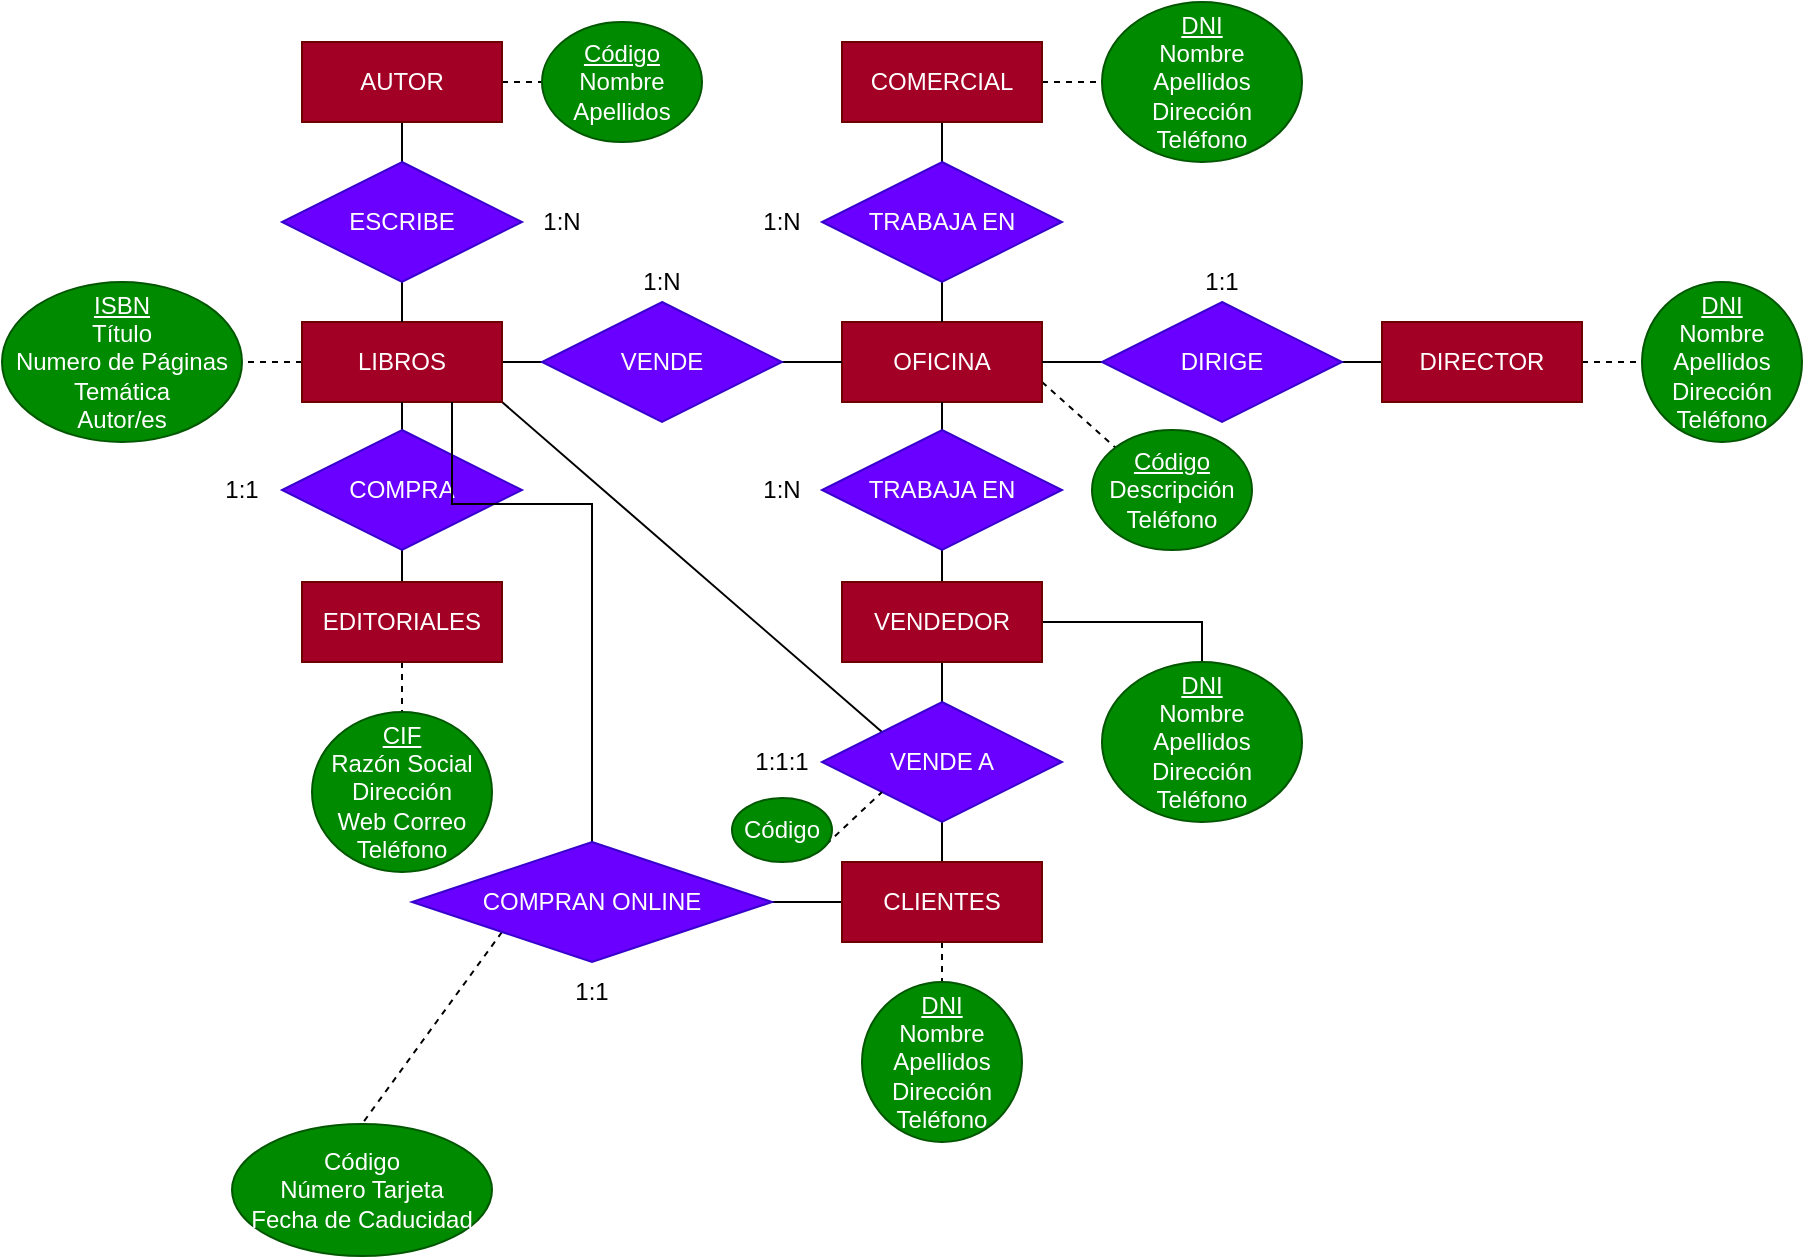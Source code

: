 <mxfile version="20.4.0" type="github">
  <diagram id="R2lEEEUBdFMjLlhIrx00" name="Page-1">
    <mxGraphModel dx="643" dy="341" grid="1" gridSize="10" guides="1" tooltips="1" connect="1" arrows="0" fold="1" page="1" pageScale="1" pageWidth="1169" pageHeight="827" math="0" shadow="0" extFonts="Permanent Marker^https://fonts.googleapis.com/css?family=Permanent+Marker">
      <root>
        <mxCell id="0" />
        <mxCell id="1" parent="0" />
        <mxCell id="g_xoqukgkqyQ-j_yjz55-52" style="edgeStyle=none;rounded=0;orthogonalLoop=1;jettySize=auto;html=1;exitX=1;exitY=0.75;exitDx=0;exitDy=0;entryX=0;entryY=0;entryDx=0;entryDy=0;endArrow=none;endFill=0;dashed=1;" edge="1" parent="1" source="g_xoqukgkqyQ-j_yjz55-4" target="g_xoqukgkqyQ-j_yjz55-51">
          <mxGeometry relative="1" as="geometry" />
        </mxCell>
        <mxCell id="g_xoqukgkqyQ-j_yjz55-4" value="OFICINA" style="whiteSpace=wrap;html=1;align=center;fillColor=#a20025;fontColor=#ffffff;strokeColor=#6F0000;" vertex="1" parent="1">
          <mxGeometry x="555" y="289" width="100" height="40" as="geometry" />
        </mxCell>
        <mxCell id="g_xoqukgkqyQ-j_yjz55-29" style="edgeStyle=orthogonalEdgeStyle;rounded=0;orthogonalLoop=1;jettySize=auto;html=1;exitX=0.5;exitY=1;exitDx=0;exitDy=0;entryX=0.5;entryY=0;entryDx=0;entryDy=0;endArrow=none;endFill=0;" edge="1" parent="1" source="g_xoqukgkqyQ-j_yjz55-5" target="g_xoqukgkqyQ-j_yjz55-28">
          <mxGeometry relative="1" as="geometry" />
        </mxCell>
        <mxCell id="g_xoqukgkqyQ-j_yjz55-54" style="edgeStyle=none;rounded=0;orthogonalLoop=1;jettySize=auto;html=1;exitX=1;exitY=0.5;exitDx=0;exitDy=0;entryX=0;entryY=0.5;entryDx=0;entryDy=0;dashed=1;endArrow=none;endFill=0;" edge="1" parent="1" source="g_xoqukgkqyQ-j_yjz55-5" target="g_xoqukgkqyQ-j_yjz55-53">
          <mxGeometry relative="1" as="geometry" />
        </mxCell>
        <mxCell id="g_xoqukgkqyQ-j_yjz55-5" value="COMERCIAL" style="whiteSpace=wrap;html=1;align=center;fillColor=#a20025;fontColor=#ffffff;strokeColor=#6F0000;" vertex="1" parent="1">
          <mxGeometry x="555" y="149" width="100" height="40" as="geometry" />
        </mxCell>
        <mxCell id="g_xoqukgkqyQ-j_yjz55-9" style="edgeStyle=orthogonalEdgeStyle;rounded=0;orthogonalLoop=1;jettySize=auto;html=1;exitX=0;exitY=0.5;exitDx=0;exitDy=0;entryX=1;entryY=0.5;entryDx=0;entryDy=0;endArrow=none;endFill=0;" edge="1" parent="1" source="g_xoqukgkqyQ-j_yjz55-6" target="g_xoqukgkqyQ-j_yjz55-8">
          <mxGeometry relative="1" as="geometry" />
        </mxCell>
        <mxCell id="g_xoqukgkqyQ-j_yjz55-57" style="edgeStyle=none;rounded=0;orthogonalLoop=1;jettySize=auto;html=1;exitX=1;exitY=0.5;exitDx=0;exitDy=0;entryX=0;entryY=0.5;entryDx=0;entryDy=0;dashed=1;endArrow=none;endFill=0;" edge="1" parent="1" source="g_xoqukgkqyQ-j_yjz55-6" target="g_xoqukgkqyQ-j_yjz55-56">
          <mxGeometry relative="1" as="geometry" />
        </mxCell>
        <mxCell id="g_xoqukgkqyQ-j_yjz55-6" value="DIRECTOR" style="whiteSpace=wrap;html=1;align=center;fillColor=#a20025;fontColor=#ffffff;strokeColor=#6F0000;" vertex="1" parent="1">
          <mxGeometry x="825" y="289" width="100" height="40" as="geometry" />
        </mxCell>
        <mxCell id="g_xoqukgkqyQ-j_yjz55-13" style="edgeStyle=orthogonalEdgeStyle;rounded=0;orthogonalLoop=1;jettySize=auto;html=1;exitX=0.5;exitY=0;exitDx=0;exitDy=0;entryX=0.5;entryY=1;entryDx=0;entryDy=0;endArrow=none;endFill=0;" edge="1" parent="1" source="g_xoqukgkqyQ-j_yjz55-7" target="g_xoqukgkqyQ-j_yjz55-12">
          <mxGeometry relative="1" as="geometry" />
        </mxCell>
        <mxCell id="g_xoqukgkqyQ-j_yjz55-26" style="edgeStyle=orthogonalEdgeStyle;rounded=0;orthogonalLoop=1;jettySize=auto;html=1;exitX=0.5;exitY=1;exitDx=0;exitDy=0;entryX=0.5;entryY=0;entryDx=0;entryDy=0;endArrow=none;endFill=0;" edge="1" parent="1" source="g_xoqukgkqyQ-j_yjz55-7" target="g_xoqukgkqyQ-j_yjz55-24">
          <mxGeometry relative="1" as="geometry" />
        </mxCell>
        <mxCell id="g_xoqukgkqyQ-j_yjz55-69" style="edgeStyle=orthogonalEdgeStyle;rounded=0;orthogonalLoop=1;jettySize=auto;html=1;exitX=1;exitY=0.5;exitDx=0;exitDy=0;entryX=0.5;entryY=0;entryDx=0;entryDy=0;endArrow=none;endFill=0;" edge="1" parent="1" source="g_xoqukgkqyQ-j_yjz55-7" target="g_xoqukgkqyQ-j_yjz55-68">
          <mxGeometry relative="1" as="geometry" />
        </mxCell>
        <mxCell id="g_xoqukgkqyQ-j_yjz55-7" value="VENDEDOR" style="whiteSpace=wrap;html=1;align=center;fillColor=#a20025;fontColor=#ffffff;strokeColor=#6F0000;" vertex="1" parent="1">
          <mxGeometry x="555" y="419" width="100" height="40" as="geometry" />
        </mxCell>
        <mxCell id="g_xoqukgkqyQ-j_yjz55-10" style="edgeStyle=orthogonalEdgeStyle;rounded=0;orthogonalLoop=1;jettySize=auto;html=1;exitX=0;exitY=0.5;exitDx=0;exitDy=0;entryX=1;entryY=0.5;entryDx=0;entryDy=0;endArrow=none;endFill=0;" edge="1" parent="1" source="g_xoqukgkqyQ-j_yjz55-8" target="g_xoqukgkqyQ-j_yjz55-4">
          <mxGeometry relative="1" as="geometry" />
        </mxCell>
        <mxCell id="g_xoqukgkqyQ-j_yjz55-8" value="DIRIGE" style="shape=rhombus;perimeter=rhombusPerimeter;whiteSpace=wrap;html=1;align=center;fillColor=#6a00ff;fontColor=#ffffff;strokeColor=#3700CC;" vertex="1" parent="1">
          <mxGeometry x="685" y="279" width="120" height="60" as="geometry" />
        </mxCell>
        <mxCell id="g_xoqukgkqyQ-j_yjz55-11" value="1:1" style="text;html=1;strokeColor=none;fillColor=none;align=center;verticalAlign=middle;whiteSpace=wrap;rounded=0;" vertex="1" parent="1">
          <mxGeometry x="715" y="254" width="60" height="30" as="geometry" />
        </mxCell>
        <mxCell id="g_xoqukgkqyQ-j_yjz55-14" style="edgeStyle=orthogonalEdgeStyle;rounded=0;orthogonalLoop=1;jettySize=auto;html=1;exitX=0.5;exitY=0;exitDx=0;exitDy=0;entryX=0.5;entryY=1;entryDx=0;entryDy=0;endArrow=none;endFill=0;" edge="1" parent="1" source="g_xoqukgkqyQ-j_yjz55-12" target="g_xoqukgkqyQ-j_yjz55-4">
          <mxGeometry relative="1" as="geometry" />
        </mxCell>
        <mxCell id="g_xoqukgkqyQ-j_yjz55-12" value="TRABAJA EN" style="shape=rhombus;perimeter=rhombusPerimeter;whiteSpace=wrap;html=1;align=center;fillColor=#6a00ff;fontColor=#ffffff;strokeColor=#3700CC;" vertex="1" parent="1">
          <mxGeometry x="545" y="343" width="120" height="60" as="geometry" />
        </mxCell>
        <mxCell id="g_xoqukgkqyQ-j_yjz55-15" value="1:N" style="text;html=1;strokeColor=none;fillColor=none;align=center;verticalAlign=middle;whiteSpace=wrap;rounded=0;" vertex="1" parent="1">
          <mxGeometry x="495" y="358" width="60" height="30" as="geometry" />
        </mxCell>
        <mxCell id="g_xoqukgkqyQ-j_yjz55-18" style="edgeStyle=orthogonalEdgeStyle;rounded=0;orthogonalLoop=1;jettySize=auto;html=1;exitX=1;exitY=0.5;exitDx=0;exitDy=0;entryX=0;entryY=0.5;entryDx=0;entryDy=0;endArrow=none;endFill=0;" edge="1" parent="1" source="g_xoqukgkqyQ-j_yjz55-16" target="g_xoqukgkqyQ-j_yjz55-17">
          <mxGeometry relative="1" as="geometry" />
        </mxCell>
        <mxCell id="g_xoqukgkqyQ-j_yjz55-62" style="edgeStyle=none;rounded=0;orthogonalLoop=1;jettySize=auto;html=1;exitX=0;exitY=0.5;exitDx=0;exitDy=0;entryX=1;entryY=0.5;entryDx=0;entryDy=0;dashed=1;endArrow=none;endFill=0;" edge="1" parent="1" source="g_xoqukgkqyQ-j_yjz55-16" target="g_xoqukgkqyQ-j_yjz55-61">
          <mxGeometry relative="1" as="geometry" />
        </mxCell>
        <mxCell id="g_xoqukgkqyQ-j_yjz55-77" style="rounded=0;orthogonalLoop=1;jettySize=auto;html=1;exitX=1;exitY=1;exitDx=0;exitDy=0;entryX=0;entryY=0;entryDx=0;entryDy=0;endArrow=none;endFill=0;" edge="1" parent="1" source="g_xoqukgkqyQ-j_yjz55-16" target="g_xoqukgkqyQ-j_yjz55-24">
          <mxGeometry relative="1" as="geometry" />
        </mxCell>
        <mxCell id="g_xoqukgkqyQ-j_yjz55-16" value="LIBROS" style="whiteSpace=wrap;html=1;align=center;fillColor=#a20025;fontColor=#ffffff;strokeColor=#6F0000;" vertex="1" parent="1">
          <mxGeometry x="285" y="289" width="100" height="40" as="geometry" />
        </mxCell>
        <mxCell id="g_xoqukgkqyQ-j_yjz55-19" style="edgeStyle=orthogonalEdgeStyle;rounded=0;orthogonalLoop=1;jettySize=auto;html=1;exitX=1;exitY=0.5;exitDx=0;exitDy=0;entryX=0;entryY=0.5;entryDx=0;entryDy=0;endArrow=none;endFill=0;" edge="1" parent="1" source="g_xoqukgkqyQ-j_yjz55-17" target="g_xoqukgkqyQ-j_yjz55-4">
          <mxGeometry relative="1" as="geometry" />
        </mxCell>
        <mxCell id="g_xoqukgkqyQ-j_yjz55-17" value="VENDE" style="shape=rhombus;perimeter=rhombusPerimeter;whiteSpace=wrap;html=1;align=center;fillColor=#6a00ff;fontColor=#ffffff;strokeColor=#3700CC;" vertex="1" parent="1">
          <mxGeometry x="405" y="279" width="120" height="60" as="geometry" />
        </mxCell>
        <mxCell id="g_xoqukgkqyQ-j_yjz55-23" style="edgeStyle=orthogonalEdgeStyle;rounded=0;orthogonalLoop=1;jettySize=auto;html=1;exitX=0.5;exitY=0;exitDx=0;exitDy=0;entryX=0.5;entryY=1;entryDx=0;entryDy=0;endArrow=none;endFill=0;" edge="1" parent="1" source="g_xoqukgkqyQ-j_yjz55-20" target="g_xoqukgkqyQ-j_yjz55-21">
          <mxGeometry relative="1" as="geometry" />
        </mxCell>
        <mxCell id="g_xoqukgkqyQ-j_yjz55-71" style="edgeStyle=orthogonalEdgeStyle;rounded=0;orthogonalLoop=1;jettySize=auto;html=1;exitX=0.5;exitY=1;exitDx=0;exitDy=0;entryX=0.5;entryY=0;entryDx=0;entryDy=0;endArrow=none;endFill=0;dashed=1;" edge="1" parent="1" source="g_xoqukgkqyQ-j_yjz55-20" target="g_xoqukgkqyQ-j_yjz55-70">
          <mxGeometry relative="1" as="geometry" />
        </mxCell>
        <mxCell id="g_xoqukgkqyQ-j_yjz55-20" value="EDITORIALES" style="whiteSpace=wrap;html=1;align=center;fillColor=#a20025;fontColor=#ffffff;strokeColor=#6F0000;" vertex="1" parent="1">
          <mxGeometry x="285" y="419" width="100" height="40" as="geometry" />
        </mxCell>
        <mxCell id="g_xoqukgkqyQ-j_yjz55-22" style="edgeStyle=orthogonalEdgeStyle;rounded=0;orthogonalLoop=1;jettySize=auto;html=1;exitX=0.5;exitY=0;exitDx=0;exitDy=0;entryX=0.5;entryY=1;entryDx=0;entryDy=0;endArrow=none;endFill=0;" edge="1" parent="1" source="g_xoqukgkqyQ-j_yjz55-21" target="g_xoqukgkqyQ-j_yjz55-16">
          <mxGeometry relative="1" as="geometry" />
        </mxCell>
        <mxCell id="g_xoqukgkqyQ-j_yjz55-21" value="COMPRA" style="shape=rhombus;perimeter=rhombusPerimeter;whiteSpace=wrap;html=1;align=center;fillColor=#6a00ff;fontColor=#ffffff;strokeColor=#3700CC;" vertex="1" parent="1">
          <mxGeometry x="275" y="343" width="120" height="60" as="geometry" />
        </mxCell>
        <mxCell id="g_xoqukgkqyQ-j_yjz55-27" style="edgeStyle=orthogonalEdgeStyle;rounded=0;orthogonalLoop=1;jettySize=auto;html=1;exitX=0.5;exitY=1;exitDx=0;exitDy=0;entryX=0.5;entryY=0;entryDx=0;entryDy=0;endArrow=none;endFill=0;" edge="1" parent="1" source="g_xoqukgkqyQ-j_yjz55-24" target="g_xoqukgkqyQ-j_yjz55-25">
          <mxGeometry relative="1" as="geometry" />
        </mxCell>
        <mxCell id="g_xoqukgkqyQ-j_yjz55-24" value="VENDE A" style="shape=rhombus;perimeter=rhombusPerimeter;whiteSpace=wrap;html=1;align=center;fillColor=#6a00ff;fontColor=#ffffff;strokeColor=#3700CC;" vertex="1" parent="1">
          <mxGeometry x="545" y="479" width="120" height="60" as="geometry" />
        </mxCell>
        <mxCell id="g_xoqukgkqyQ-j_yjz55-49" style="edgeStyle=none;rounded=0;orthogonalLoop=1;jettySize=auto;html=1;exitX=1;exitY=0.5;exitDx=0;exitDy=0;entryX=0;entryY=0.5;entryDx=0;entryDy=0;endArrow=none;endFill=0;" edge="1" parent="1" source="g_xoqukgkqyQ-j_yjz55-25" target="g_xoqukgkqyQ-j_yjz55-47">
          <mxGeometry relative="1" as="geometry" />
        </mxCell>
        <mxCell id="g_xoqukgkqyQ-j_yjz55-58" style="edgeStyle=none;rounded=0;orthogonalLoop=1;jettySize=auto;html=1;exitX=0.5;exitY=1;exitDx=0;exitDy=0;entryX=0.5;entryY=0;entryDx=0;entryDy=0;dashed=1;endArrow=none;endFill=0;" edge="1" parent="1" source="g_xoqukgkqyQ-j_yjz55-25" target="g_xoqukgkqyQ-j_yjz55-55">
          <mxGeometry relative="1" as="geometry" />
        </mxCell>
        <mxCell id="g_xoqukgkqyQ-j_yjz55-25" value="CLIENTES" style="whiteSpace=wrap;html=1;align=center;fillColor=#a20025;fontColor=#ffffff;strokeColor=#6F0000;" vertex="1" parent="1">
          <mxGeometry x="555" y="559" width="100" height="40" as="geometry" />
        </mxCell>
        <mxCell id="g_xoqukgkqyQ-j_yjz55-30" style="edgeStyle=orthogonalEdgeStyle;rounded=0;orthogonalLoop=1;jettySize=auto;html=1;exitX=0.5;exitY=1;exitDx=0;exitDy=0;entryX=0.5;entryY=0;entryDx=0;entryDy=0;endArrow=none;endFill=0;" edge="1" parent="1" source="g_xoqukgkqyQ-j_yjz55-28" target="g_xoqukgkqyQ-j_yjz55-4">
          <mxGeometry relative="1" as="geometry" />
        </mxCell>
        <mxCell id="g_xoqukgkqyQ-j_yjz55-28" value="TRABAJA EN" style="shape=rhombus;perimeter=rhombusPerimeter;whiteSpace=wrap;html=1;align=center;fillColor=#6a00ff;fontColor=#ffffff;strokeColor=#3700CC;" vertex="1" parent="1">
          <mxGeometry x="545" y="209" width="120" height="60" as="geometry" />
        </mxCell>
        <mxCell id="g_xoqukgkqyQ-j_yjz55-31" value="1:N" style="text;html=1;strokeColor=none;fillColor=none;align=center;verticalAlign=middle;whiteSpace=wrap;rounded=0;" vertex="1" parent="1">
          <mxGeometry x="495" y="224" width="60" height="30" as="geometry" />
        </mxCell>
        <mxCell id="g_xoqukgkqyQ-j_yjz55-39" style="edgeStyle=none;rounded=0;orthogonalLoop=1;jettySize=auto;html=1;exitX=0.5;exitY=1;exitDx=0;exitDy=0;entryX=0.5;entryY=0;entryDx=0;entryDy=0;endArrow=none;endFill=0;" edge="1" parent="1" source="g_xoqukgkqyQ-j_yjz55-37" target="g_xoqukgkqyQ-j_yjz55-38">
          <mxGeometry relative="1" as="geometry" />
        </mxCell>
        <mxCell id="g_xoqukgkqyQ-j_yjz55-60" style="edgeStyle=none;rounded=0;orthogonalLoop=1;jettySize=auto;html=1;exitX=1;exitY=0.5;exitDx=0;exitDy=0;entryX=0;entryY=0.5;entryDx=0;entryDy=0;dashed=1;endArrow=none;endFill=0;" edge="1" parent="1" source="g_xoqukgkqyQ-j_yjz55-37" target="g_xoqukgkqyQ-j_yjz55-59">
          <mxGeometry relative="1" as="geometry" />
        </mxCell>
        <mxCell id="g_xoqukgkqyQ-j_yjz55-37" value="AUTOR" style="whiteSpace=wrap;html=1;align=center;fillColor=#a20025;fontColor=#ffffff;strokeColor=#6F0000;" vertex="1" parent="1">
          <mxGeometry x="285" y="149" width="100" height="40" as="geometry" />
        </mxCell>
        <mxCell id="g_xoqukgkqyQ-j_yjz55-41" style="edgeStyle=none;rounded=0;orthogonalLoop=1;jettySize=auto;html=1;exitX=0.5;exitY=1;exitDx=0;exitDy=0;entryX=0.5;entryY=0;entryDx=0;entryDy=0;endArrow=none;endFill=0;" edge="1" parent="1" source="g_xoqukgkqyQ-j_yjz55-38" target="g_xoqukgkqyQ-j_yjz55-16">
          <mxGeometry relative="1" as="geometry" />
        </mxCell>
        <mxCell id="g_xoqukgkqyQ-j_yjz55-38" value="ESCRIBE" style="shape=rhombus;perimeter=rhombusPerimeter;whiteSpace=wrap;html=1;align=center;fillColor=#6a00ff;fontColor=#ffffff;strokeColor=#3700CC;" vertex="1" parent="1">
          <mxGeometry x="275" y="209" width="120" height="60" as="geometry" />
        </mxCell>
        <mxCell id="g_xoqukgkqyQ-j_yjz55-43" value="1:1" style="text;html=1;strokeColor=none;fillColor=none;align=center;verticalAlign=middle;whiteSpace=wrap;rounded=0;" vertex="1" parent="1">
          <mxGeometry x="225" y="358" width="60" height="30" as="geometry" />
        </mxCell>
        <mxCell id="g_xoqukgkqyQ-j_yjz55-44" value="1:N" style="text;html=1;strokeColor=none;fillColor=none;align=center;verticalAlign=middle;whiteSpace=wrap;rounded=0;" vertex="1" parent="1">
          <mxGeometry x="435" y="254" width="60" height="30" as="geometry" />
        </mxCell>
        <mxCell id="g_xoqukgkqyQ-j_yjz55-45" value="1:N" style="text;html=1;strokeColor=none;fillColor=none;align=center;verticalAlign=middle;whiteSpace=wrap;rounded=0;" vertex="1" parent="1">
          <mxGeometry x="385" y="224" width="60" height="30" as="geometry" />
        </mxCell>
        <mxCell id="g_xoqukgkqyQ-j_yjz55-46" value="1:1:1" style="text;html=1;strokeColor=none;fillColor=none;align=center;verticalAlign=middle;whiteSpace=wrap;rounded=0;" vertex="1" parent="1">
          <mxGeometry x="495" y="494" width="60" height="30" as="geometry" />
        </mxCell>
        <mxCell id="g_xoqukgkqyQ-j_yjz55-75" style="edgeStyle=none;rounded=0;orthogonalLoop=1;jettySize=auto;html=1;exitX=0;exitY=1;exitDx=0;exitDy=0;entryX=0.5;entryY=0;entryDx=0;entryDy=0;dashed=1;endArrow=none;endFill=0;" edge="1" parent="1" source="g_xoqukgkqyQ-j_yjz55-47" target="g_xoqukgkqyQ-j_yjz55-74">
          <mxGeometry relative="1" as="geometry" />
        </mxCell>
        <mxCell id="g_xoqukgkqyQ-j_yjz55-76" style="edgeStyle=orthogonalEdgeStyle;rounded=0;orthogonalLoop=1;jettySize=auto;html=1;exitX=0.5;exitY=0;exitDx=0;exitDy=0;entryX=0.75;entryY=1;entryDx=0;entryDy=0;endArrow=none;endFill=0;" edge="1" parent="1" source="g_xoqukgkqyQ-j_yjz55-47" target="g_xoqukgkqyQ-j_yjz55-16">
          <mxGeometry relative="1" as="geometry">
            <Array as="points">
              <mxPoint x="430" y="380" />
              <mxPoint x="360" y="380" />
            </Array>
          </mxGeometry>
        </mxCell>
        <mxCell id="g_xoqukgkqyQ-j_yjz55-47" value="COMPRAN ONLINE" style="shape=rhombus;perimeter=rhombusPerimeter;whiteSpace=wrap;html=1;align=center;fillColor=#6a00ff;fontColor=#ffffff;strokeColor=#3700CC;" vertex="1" parent="1">
          <mxGeometry x="340" y="549" width="180" height="60" as="geometry" />
        </mxCell>
        <mxCell id="g_xoqukgkqyQ-j_yjz55-50" value="1:1" style="text;html=1;strokeColor=none;fillColor=none;align=center;verticalAlign=middle;whiteSpace=wrap;rounded=0;" vertex="1" parent="1">
          <mxGeometry x="400" y="609" width="60" height="30" as="geometry" />
        </mxCell>
        <mxCell id="g_xoqukgkqyQ-j_yjz55-51" value="&lt;u&gt;Código&lt;/u&gt;&lt;br&gt;Descripción&lt;br&gt;Teléfono" style="ellipse;whiteSpace=wrap;html=1;fillColor=#008a00;fontColor=#ffffff;strokeColor=#005700;" vertex="1" parent="1">
          <mxGeometry x="680" y="343" width="80" height="60" as="geometry" />
        </mxCell>
        <mxCell id="g_xoqukgkqyQ-j_yjz55-53" value="&lt;u&gt;DNI&lt;/u&gt;&lt;br&gt;Nombre&lt;br&gt;Apellidos&lt;br&gt;Dirección&lt;br&gt;Teléfono" style="ellipse;whiteSpace=wrap;html=1;fillColor=#008a00;fontColor=#ffffff;strokeColor=#005700;" vertex="1" parent="1">
          <mxGeometry x="685" y="129" width="100" height="80" as="geometry" />
        </mxCell>
        <mxCell id="g_xoqukgkqyQ-j_yjz55-55" value="&lt;u&gt;DNI&lt;/u&gt;&lt;br&gt;Nombre&lt;br&gt;Apellidos&lt;br&gt;Dirección&lt;br&gt;Teléfono" style="ellipse;whiteSpace=wrap;html=1;fillColor=#008a00;fontColor=#ffffff;strokeColor=#005700;" vertex="1" parent="1">
          <mxGeometry x="565" y="619" width="80" height="80" as="geometry" />
        </mxCell>
        <mxCell id="g_xoqukgkqyQ-j_yjz55-56" value="&lt;u&gt;DNI&lt;/u&gt;&lt;br&gt;Nombre&lt;br&gt;Apellidos&lt;br&gt;Dirección&lt;br&gt;Teléfono" style="ellipse;whiteSpace=wrap;html=1;fillColor=#008a00;fontColor=#ffffff;strokeColor=#005700;" vertex="1" parent="1">
          <mxGeometry x="955" y="269" width="80" height="80" as="geometry" />
        </mxCell>
        <mxCell id="g_xoqukgkqyQ-j_yjz55-59" value="&lt;u&gt;Código&lt;/u&gt;&lt;br&gt;Nombre&lt;br&gt;Apellidos" style="ellipse;whiteSpace=wrap;html=1;fillColor=#008a00;fontColor=#ffffff;strokeColor=#005700;" vertex="1" parent="1">
          <mxGeometry x="405" y="139" width="80" height="60" as="geometry" />
        </mxCell>
        <mxCell id="g_xoqukgkqyQ-j_yjz55-61" value="&lt;u&gt;ISBN&lt;/u&gt;&lt;br&gt;Título&lt;br&gt;Numero de Páginas&lt;br&gt;Temática&lt;br&gt;Autor/es" style="ellipse;whiteSpace=wrap;html=1;fillColor=#008a00;fontColor=#ffffff;strokeColor=#005700;" vertex="1" parent="1">
          <mxGeometry x="135" y="269" width="120" height="80" as="geometry" />
        </mxCell>
        <mxCell id="g_xoqukgkqyQ-j_yjz55-68" value="&lt;u&gt;DNI&lt;/u&gt;&lt;br&gt;Nombre&lt;br&gt;Apellidos&lt;br&gt;Dirección&lt;br&gt;Teléfono" style="ellipse;whiteSpace=wrap;html=1;fillColor=#008a00;fontColor=#ffffff;strokeColor=#005700;" vertex="1" parent="1">
          <mxGeometry x="685" y="459" width="100" height="80" as="geometry" />
        </mxCell>
        <mxCell id="g_xoqukgkqyQ-j_yjz55-70" value="&lt;u&gt;CIF&lt;/u&gt;&lt;br&gt;Razón Social&lt;br&gt;Dirección&lt;br&gt;Web Correo&lt;br&gt;Teléfono" style="ellipse;whiteSpace=wrap;html=1;fillColor=#008a00;fontColor=#ffffff;strokeColor=#005700;" vertex="1" parent="1">
          <mxGeometry x="290" y="484" width="90" height="80" as="geometry" />
        </mxCell>
        <mxCell id="g_xoqukgkqyQ-j_yjz55-73" style="rounded=0;orthogonalLoop=1;jettySize=auto;html=1;exitX=1;exitY=1;exitDx=0;exitDy=0;entryX=0;entryY=1;entryDx=0;entryDy=0;dashed=1;endArrow=none;endFill=0;" edge="1" parent="1" source="g_xoqukgkqyQ-j_yjz55-72" target="g_xoqukgkqyQ-j_yjz55-24">
          <mxGeometry relative="1" as="geometry" />
        </mxCell>
        <mxCell id="g_xoqukgkqyQ-j_yjz55-72" value="Código" style="ellipse;whiteSpace=wrap;html=1;fillColor=#008a00;fontColor=#ffffff;strokeColor=#005700;" vertex="1" parent="1">
          <mxGeometry x="500" y="527" width="50" height="32" as="geometry" />
        </mxCell>
        <mxCell id="g_xoqukgkqyQ-j_yjz55-74" value="Código&lt;br&gt;Número Tarjeta&lt;br&gt;Fecha de Caducidad" style="ellipse;whiteSpace=wrap;html=1;fillColor=#008a00;fontColor=#ffffff;strokeColor=#005700;" vertex="1" parent="1">
          <mxGeometry x="250" y="690" width="130" height="66" as="geometry" />
        </mxCell>
      </root>
    </mxGraphModel>
  </diagram>
</mxfile>
